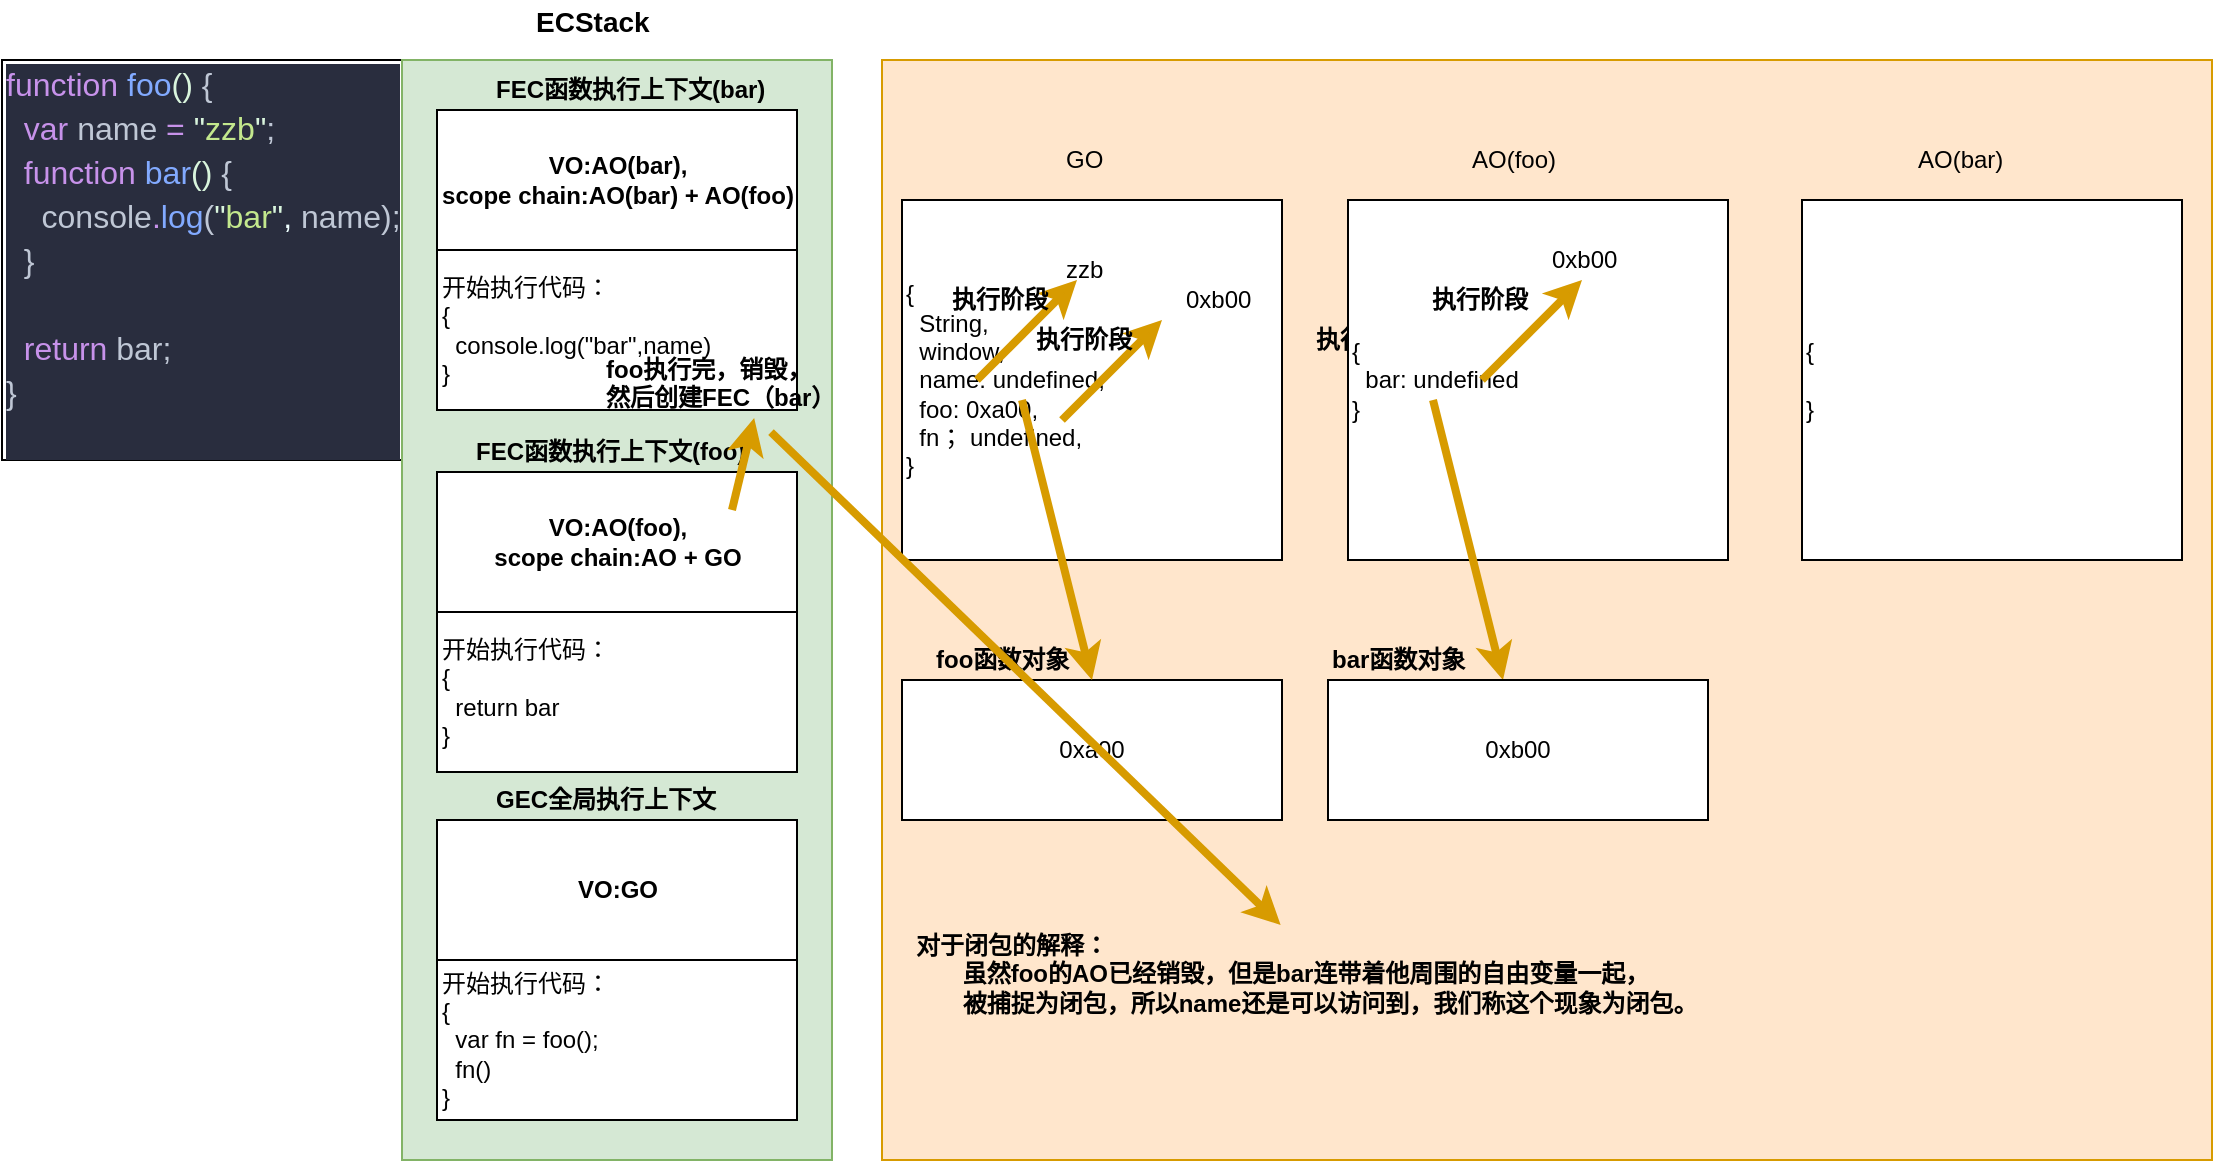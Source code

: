 <mxfile version="12.2.4" pages="1"><diagram id="3naL-FjxEkxWTV89ZQri" name="第 1 页"><mxGraphModel dx="3426" dy="877" grid="1" gridSize="10" guides="1" tooltips="1" connect="1" arrows="1" fold="1" page="1" pageScale="1" pageWidth="2000" pageHeight="2000" math="0" shadow="0"><root><mxCell id="0"/><mxCell id="1" parent="0"/><mxCell id="3" value="&lt;div style=&quot;color: rgb(191 , 199 , 213) ; background-color: rgb(41 , 45 , 62) ; font-family: &amp;#34;cascadia code&amp;#34; , , &amp;#34;consolas&amp;#34; , &amp;#34;courier new&amp;#34; , monospace , &amp;#34;consolas&amp;#34; , &amp;#34;courier new&amp;#34; , monospace ; font-size: 16px ; line-height: 22px ; white-space: pre&quot;&gt;&lt;div&gt;&lt;div style=&quot;font-family: &amp;#34;cascadia code&amp;#34; , , &amp;#34;consolas&amp;#34; , &amp;#34;courier new&amp;#34; , monospace , &amp;#34;consolas&amp;#34; , &amp;#34;courier new&amp;#34; , monospace ; line-height: 22px&quot;&gt;&lt;div&gt;&lt;span style=&quot;color: #c792ea&quot;&gt;function&lt;/span&gt; &lt;span style=&quot;color: #82aaff&quot;&gt;foo&lt;/span&gt;&lt;span style=&quot;color: #d9f5dd&quot;&gt;()&lt;/span&gt; {&lt;/div&gt;&lt;div&gt;&amp;nbsp; &lt;span style=&quot;color: #c792ea&quot;&gt;var&lt;/span&gt; name &lt;span style=&quot;color: #c792ea&quot;&gt;=&lt;/span&gt; &lt;span style=&quot;color: #d9f5dd&quot;&gt;&quot;&lt;/span&gt;&lt;span style=&quot;color: #c3e88d&quot;&gt;zzb&lt;/span&gt;&lt;span style=&quot;color: #d9f5dd&quot;&gt;&quot;&lt;/span&gt;;&lt;/div&gt;&lt;div&gt;&amp;nbsp; &lt;span style=&quot;color: #c792ea&quot;&gt;function&lt;/span&gt; &lt;span style=&quot;color: #82aaff&quot;&gt;bar&lt;/span&gt;&lt;span style=&quot;color: #d9f5dd&quot;&gt;()&lt;/span&gt; {&lt;/div&gt;&lt;div&gt;&amp;nbsp; &amp;nbsp; console&lt;span style=&quot;color: #c792ea&quot;&gt;.&lt;/span&gt;&lt;span style=&quot;color: #82aaff&quot;&gt;log&lt;/span&gt;(&lt;span style=&quot;color: #d9f5dd&quot;&gt;&quot;&lt;/span&gt;&lt;span style=&quot;color: #c3e88d&quot;&gt;bar&lt;/span&gt;&lt;span style=&quot;color: #d9f5dd&quot;&gt;&quot;&lt;/span&gt;&lt;span style=&quot;color: #eeffff&quot;&gt;,&lt;/span&gt; name);&lt;/div&gt;&lt;div&gt;&amp;nbsp; }&lt;/div&gt;&lt;br&gt;&lt;div&gt;&amp;nbsp; &lt;span style=&quot;color: #c792ea&quot;&gt;return&lt;/span&gt; bar;&lt;/div&gt;&lt;div&gt;}&lt;/div&gt;&lt;br&gt;&lt;/div&gt;&lt;/div&gt;&lt;/div&gt;" style="rounded=0;whiteSpace=wrap;html=1;align=left;" parent="1" vertex="1"><mxGeometry x="-15" y="30" width="200" height="200" as="geometry"/></mxCell><mxCell id="4" value="" style="rounded=0;whiteSpace=wrap;html=1;fillColor=#d5e8d4;strokeColor=#82b366;" parent="1" vertex="1"><mxGeometry x="185" y="30" width="215" height="550" as="geometry"/></mxCell><mxCell id="5" value="&lt;b&gt;&lt;font style=&quot;font-size: 14px&quot;&gt;ECStack&lt;/font&gt;&lt;/b&gt;" style="text;html=1;resizable=0;points=[];autosize=1;align=left;verticalAlign=top;spacingTop=-4;" parent="1" vertex="1"><mxGeometry x="250" width="70" height="20" as="geometry"/></mxCell><mxCell id="6" value="" style="rounded=0;whiteSpace=wrap;html=1;fillColor=#ffe6cc;strokeColor=#d79b00;" parent="1" vertex="1"><mxGeometry x="425" y="30" width="665" height="550" as="geometry"/></mxCell><mxCell id="7" value="{&lt;br&gt;&amp;nbsp; String,&lt;br&gt;&amp;nbsp; window,&lt;br&gt;&amp;nbsp; name: undefined,&lt;br&gt;&amp;nbsp; foo: 0xa00,&lt;br&gt;&amp;nbsp; fn； undefined,&lt;br&gt;}" style="rounded=0;whiteSpace=wrap;html=1;align=left;" parent="1" vertex="1"><mxGeometry x="435" y="100" width="190" height="180" as="geometry"/></mxCell><mxCell id="8" value="GO" style="text;html=1;resizable=0;points=[];autosize=1;align=left;verticalAlign=top;spacingTop=-4;" parent="1" vertex="1"><mxGeometry x="515" y="70" width="30" height="20" as="geometry"/></mxCell><mxCell id="9" value="0xa00" style="rounded=0;whiteSpace=wrap;html=1;" parent="1" vertex="1"><mxGeometry x="435" y="340" width="190" height="70" as="geometry"/></mxCell><mxCell id="10" value="" style="endArrow=classic;html=1;strokeWidth=4;fillColor=#ffe6cc;strokeColor=#d79b00;entryX=0.5;entryY=0;entryDx=0;entryDy=0;" parent="1" target="9" edge="1"><mxGeometry width="50" height="50" relative="1" as="geometry"><mxPoint x="495" y="200" as="sourcePoint"/><mxPoint x="545" y="150" as="targetPoint"/></mxGeometry></mxCell><mxCell id="11" value="&lt;b&gt;foo函数对象&lt;/b&gt;" style="text;html=1;resizable=0;points=[];autosize=1;align=left;verticalAlign=top;spacingTop=-4;" parent="1" vertex="1"><mxGeometry x="450" y="320" width="80" height="20" as="geometry"/></mxCell><mxCell id="12" value="" style="rounded=0;whiteSpace=wrap;html=1;" parent="1" vertex="1"><mxGeometry x="202.5" y="410" width="180" height="145" as="geometry"/></mxCell><mxCell id="13" value="&lt;b&gt;VO:GO&lt;/b&gt;" style="rounded=0;whiteSpace=wrap;html=1;align=center;" parent="1" vertex="1"><mxGeometry x="202.5" y="410" width="180" height="70" as="geometry"/></mxCell><mxCell id="14" value="&lt;b&gt;GEC全局执行上下文&lt;/b&gt;" style="text;html=1;resizable=0;points=[];autosize=1;align=left;verticalAlign=top;spacingTop=-4;" parent="1" vertex="1"><mxGeometry x="229.5" y="390" width="130" height="20" as="geometry"/></mxCell><mxCell id="15" value="开始执行代码：&lt;br&gt;{&lt;br&gt;&amp;nbsp; var fn = foo();&lt;br&gt;&amp;nbsp; fn()&lt;br&gt;}" style="rounded=0;whiteSpace=wrap;html=1;align=left;" parent="1" vertex="1"><mxGeometry x="202.5" y="480" width="180" height="80" as="geometry"/></mxCell><mxCell id="16" value="" style="endArrow=classic;html=1;strokeWidth=4;fillColor=#ffe6cc;strokeColor=#d79b00;" parent="1" edge="1"><mxGeometry width="50" height="50" relative="1" as="geometry"><mxPoint x="515" y="210" as="sourcePoint"/><mxPoint x="565" y="160" as="targetPoint"/></mxGeometry></mxCell><mxCell id="17" value="&lt;b&gt;执行阶段&lt;/b&gt;" style="text;html=1;resizable=0;points=[];autosize=1;align=left;verticalAlign=top;spacingTop=-4;" parent="1" vertex="1"><mxGeometry x="500" y="160" width="60" height="20" as="geometry"/></mxCell><mxCell id="41" value="&lt;b&gt;执行阶段&lt;/b&gt;" style="text;html=1;resizable=0;points=[];autosize=1;align=left;verticalAlign=top;spacingTop=-4;" parent="1" vertex="1"><mxGeometry x="640" y="160" width="60" height="20" as="geometry"/></mxCell><mxCell id="18" value="0xb00" style="text;html=1;resizable=0;points=[];autosize=1;align=left;verticalAlign=top;spacingTop=-4;" parent="1" vertex="1"><mxGeometry x="575" y="140" width="50" height="20" as="geometry"/></mxCell><mxCell id="19" value="{&lt;br&gt;&amp;nbsp; bar: undefined&lt;br&gt;}" style="rounded=0;whiteSpace=wrap;html=1;align=left;" parent="1" vertex="1"><mxGeometry x="658" y="100" width="190" height="180" as="geometry"/></mxCell><mxCell id="23" value="" style="endArrow=classic;html=1;strokeWidth=4;fillColor=#ffe6cc;strokeColor=#d79b00;" parent="1" edge="1"><mxGeometry width="50" height="50" relative="1" as="geometry"><mxPoint x="725" y="190" as="sourcePoint"/><mxPoint x="775" y="140" as="targetPoint"/></mxGeometry></mxCell><mxCell id="24" value="&lt;b&gt;执行阶段&lt;/b&gt;" style="text;html=1;resizable=0;points=[];autosize=1;align=left;verticalAlign=top;spacingTop=-4;" parent="1" vertex="1"><mxGeometry x="698" y="140" width="60" height="20" as="geometry"/></mxCell><mxCell id="25" value="0xb00" style="text;html=1;resizable=0;points=[];autosize=1;align=left;verticalAlign=top;spacingTop=-4;" parent="1" vertex="1"><mxGeometry x="758" y="120" width="50" height="20" as="geometry"/></mxCell><mxCell id="26" value="AO(foo)" style="text;html=1;resizable=0;points=[];autosize=1;align=left;verticalAlign=top;spacingTop=-4;" parent="1" vertex="1"><mxGeometry x="718" y="70" width="60" height="20" as="geometry"/></mxCell><mxCell id="27" value="" style="endArrow=classic;html=1;strokeWidth=4;fillColor=#ffe6cc;strokeColor=#d79b00;entryX=0.5;entryY=0;entryDx=0;entryDy=0;" parent="1" edge="1"><mxGeometry width="50" height="50" relative="1" as="geometry"><mxPoint x="700.5" y="200" as="sourcePoint"/><mxPoint x="735.5" y="340" as="targetPoint"/></mxGeometry></mxCell><mxCell id="28" value="0xb00" style="rounded=0;whiteSpace=wrap;html=1;" parent="1" vertex="1"><mxGeometry x="648" y="340" width="190" height="70" as="geometry"/></mxCell><mxCell id="29" value="&lt;b&gt;bar函数对象&lt;/b&gt;" style="text;html=1;resizable=0;points=[];autosize=1;align=left;verticalAlign=top;spacingTop=-4;" parent="1" vertex="1"><mxGeometry x="648" y="320" width="80" height="20" as="geometry"/></mxCell><mxCell id="30" value="&lt;b&gt;VO:AO(foo),&lt;br&gt;scope chain:AO + GO&lt;br&gt;&lt;/b&gt;" style="rounded=0;whiteSpace=wrap;html=1;align=center;" parent="1" vertex="1"><mxGeometry x="202.5" y="236" width="180" height="70" as="geometry"/></mxCell><mxCell id="31" value="&lt;b&gt;FEC函数执行上下文(foo)&lt;/b&gt;" style="text;html=1;resizable=0;points=[];autosize=1;align=left;verticalAlign=top;spacingTop=-4;" parent="1" vertex="1"><mxGeometry x="219.5" y="216" width="150" height="20" as="geometry"/></mxCell><mxCell id="32" value="开始执行代码：&lt;br&gt;{&lt;br&gt;&amp;nbsp; return bar&lt;br&gt;}" style="rounded=0;whiteSpace=wrap;html=1;align=left;" parent="1" vertex="1"><mxGeometry x="202.5" y="306" width="180" height="80" as="geometry"/></mxCell><mxCell id="35" value="&lt;b&gt;VO:AO(bar),&lt;br&gt;scope chain:AO(bar) + AO(foo)&lt;br&gt;&lt;/b&gt;" style="rounded=0;whiteSpace=wrap;html=1;align=center;" parent="1" vertex="1"><mxGeometry x="202.5" y="55" width="180" height="70" as="geometry"/></mxCell><mxCell id="36" value="&lt;b&gt;FEC函数执行上下文(bar)&lt;/b&gt;" style="text;html=1;resizable=0;points=[];autosize=1;align=left;verticalAlign=top;spacingTop=-4;" parent="1" vertex="1"><mxGeometry x="229.5" y="35" width="150" height="20" as="geometry"/></mxCell><mxCell id="37" value="开始执行代码：&lt;br&gt;{&lt;br&gt;&amp;nbsp; console.log(&quot;bar&quot;,name)&lt;br&gt;}" style="rounded=0;whiteSpace=wrap;html=1;align=left;" parent="1" vertex="1"><mxGeometry x="202.5" y="125" width="180" height="80" as="geometry"/></mxCell><mxCell id="38" value="{&lt;br&gt;&amp;nbsp;&amp;nbsp;&lt;br&gt;}" style="rounded=0;whiteSpace=wrap;html=1;align=left;" parent="1" vertex="1"><mxGeometry x="885" y="100" width="190" height="180" as="geometry"/></mxCell><mxCell id="39" value="AO(bar)" style="text;html=1;resizable=0;points=[];autosize=1;align=left;verticalAlign=top;spacingTop=-4;" parent="1" vertex="1"><mxGeometry x="941" y="70" width="60" height="20" as="geometry"/></mxCell><mxCell id="40" value="" style="endArrow=classic;html=1;strokeWidth=4;fillColor=#ffe6cc;strokeColor=#d79b00;entryX=0.881;entryY=1.05;entryDx=0;entryDy=0;entryPerimeter=0;" parent="1" target="37" edge="1"><mxGeometry width="50" height="50" relative="1" as="geometry"><mxPoint x="350" y="255" as="sourcePoint"/><mxPoint x="400" y="205" as="targetPoint"/></mxGeometry></mxCell><mxCell id="44" value="" style="endArrow=classic;html=1;strokeWidth=4;fillColor=#ffe6cc;strokeColor=#d79b00;" parent="1" edge="1"><mxGeometry width="50" height="50" relative="1" as="geometry"><mxPoint x="472.5" y="190" as="sourcePoint"/><mxPoint x="522.5" y="140" as="targetPoint"/></mxGeometry></mxCell><mxCell id="45" value="&lt;b&gt;执行阶段&lt;/b&gt;" style="text;html=1;resizable=0;points=[];autosize=1;align=left;verticalAlign=top;spacingTop=-4;" parent="1" vertex="1"><mxGeometry x="457.5" y="140" width="60" height="20" as="geometry"/></mxCell><mxCell id="46" value="zzb" style="text;html=1;resizable=0;points=[];autosize=1;align=left;verticalAlign=top;spacingTop=-4;" parent="1" vertex="1"><mxGeometry x="515" y="125" width="30" height="20" as="geometry"/></mxCell><mxCell id="47" value="&lt;b&gt;foo执行完，销毁，&lt;br&gt;然后创建FEC（bar）&lt;/b&gt;" style="text;html=1;resizable=0;points=[];autosize=1;align=left;verticalAlign=top;spacingTop=-4;" parent="1" vertex="1"><mxGeometry x="285" y="175" width="130" height="30" as="geometry"/></mxCell><mxCell id="48" value="&lt;b&gt;对于闭包的解释：&lt;br&gt;&amp;nbsp; &amp;nbsp; &amp;nbsp; &amp;nbsp;虽然foo的AO已经销毁，但是bar连带着他周围的自由变量一起，&lt;br&gt;&amp;nbsp; &amp;nbsp; &amp;nbsp; &amp;nbsp;被捕捉为闭包，所以name还是可以访问到，我们称这个现象为闭包。&lt;/b&gt;" style="text;html=1;resizable=0;points=[];autosize=1;align=left;verticalAlign=top;spacingTop=-4;" parent="1" vertex="1"><mxGeometry x="440" y="462.5" width="410" height="40" as="geometry"/></mxCell><mxCell id="49" value="" style="endArrow=classic;html=1;fillColor=#ffe6cc;strokeColor=#d79b00;strokeWidth=4;" parent="1" target="48" edge="1"><mxGeometry width="50" height="50" relative="1" as="geometry"><mxPoint x="369.5" y="216" as="sourcePoint"/><mxPoint x="419.5" y="166" as="targetPoint"/></mxGeometry></mxCell></root></mxGraphModel></diagram></mxfile>